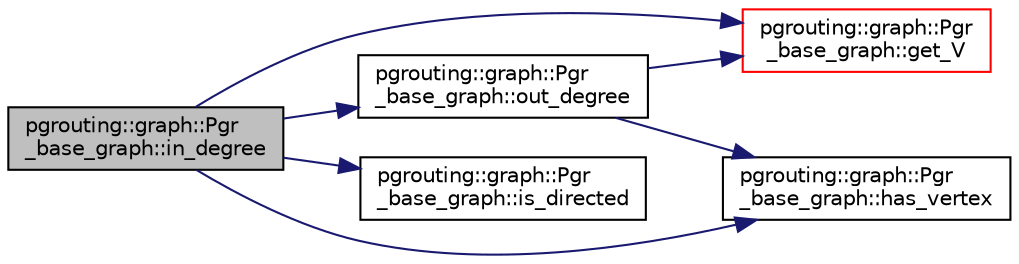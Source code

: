 digraph "pgrouting::graph::Pgr_base_graph::in_degree"
{
  edge [fontname="Helvetica",fontsize="10",labelfontname="Helvetica",labelfontsize="10"];
  node [fontname="Helvetica",fontsize="10",shape=record];
  rankdir="LR";
  Node96 [label="pgrouting::graph::Pgr\l_base_graph::in_degree",height=0.2,width=0.4,color="black", fillcolor="grey75", style="filled", fontcolor="black"];
  Node96 -> Node97 [color="midnightblue",fontsize="10",style="solid",fontname="Helvetica"];
  Node97 [label="pgrouting::graph::Pgr\l_base_graph::get_V",height=0.2,width=0.4,color="red", fillcolor="white", style="filled",URL="$classpgrouting_1_1graph_1_1Pgr__base__graph.html#ab7723cc4953bdf4319e1201d3eb921bd",tooltip="get the vertex descriptor of the vertex "];
  Node96 -> Node99 [color="midnightblue",fontsize="10",style="solid",fontname="Helvetica"];
  Node99 [label="pgrouting::graph::Pgr\l_base_graph::has_vertex",height=0.2,width=0.4,color="black", fillcolor="white", style="filled",URL="$classpgrouting_1_1graph_1_1Pgr__base__graph.html#ad71f29403e6087e10e7a3e2a007c0bd9",tooltip="True when vid is in the graph. "];
  Node96 -> Node100 [color="midnightblue",fontsize="10",style="solid",fontname="Helvetica"];
  Node100 [label="pgrouting::graph::Pgr\l_base_graph::is_directed",height=0.2,width=0.4,color="black", fillcolor="white", style="filled",URL="$classpgrouting_1_1graph_1_1Pgr__base__graph.html#ac3b50334ff014ad8a9723c667423637b"];
  Node96 -> Node101 [color="midnightblue",fontsize="10",style="solid",fontname="Helvetica"];
  Node101 [label="pgrouting::graph::Pgr\l_base_graph::out_degree",height=0.2,width=0.4,color="black", fillcolor="white", style="filled",URL="$classpgrouting_1_1graph_1_1Pgr__base__graph.html#a5dc76de4f3942e3f839eca6eee0e8be6",tooltip="get the out-degree of a vertex "];
  Node101 -> Node97 [color="midnightblue",fontsize="10",style="solid",fontname="Helvetica"];
  Node101 -> Node99 [color="midnightblue",fontsize="10",style="solid",fontname="Helvetica"];
}
